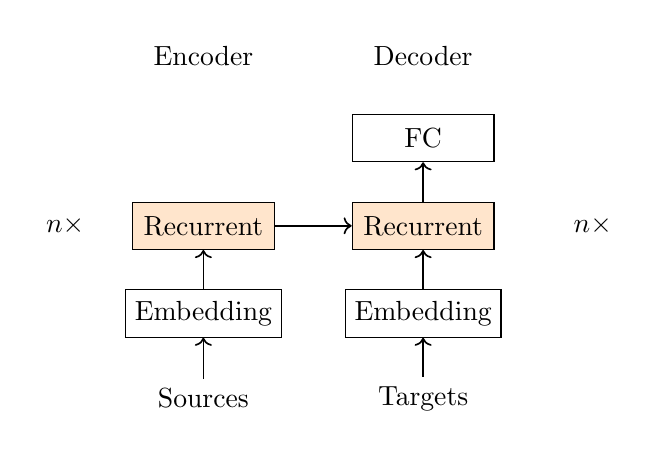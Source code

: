 \begin{tikzpicture}
    \tikzstyle{regular}=[draw,minimum width=18mm, minimum height=6mm]
    \tikzstyle{repeated}=[draw,minimum width=18mm,minimum height=6mm,fill=orange!20]
    
    \matrix[column sep=4mm, row sep=5mm]{
        & \node (encoder) {Encoder}; && \node (decoder) {Decoder}; \\
        &&& \node[regular] (fc) {FC};\\
        \node(repeat_encoder) {\(n \times\)}; & \node[repeated] (recurrent_encoder) {Recurrent}; && \node[repeated] (recurrent_decoder) {Recurrent}; && \node(repeat_decoder) {\(n \times\)};\\
        & \node[regular] (embedding_encoder) {Embedding}; && \node[regular] (embedding_decoder) {Embedding};\\
        & \node (sources) {Sources}; && \node (targets) {Targets};\\
    };
    \begin{scope}[every path/.style={draw, ->, semithick}]
        \path (sources) -- (embedding_encoder);
        \path (targets) -- (embedding_decoder);
        \path (embedding_encoder) -- (recurrent_encoder);
        \path (embedding_decoder) -- (recurrent_decoder);
        \path (recurrent_encoder) -- (recurrent_decoder);
        \path (recurrent_decoder) -- (fc);
    \end{scope}
\end{tikzpicture}